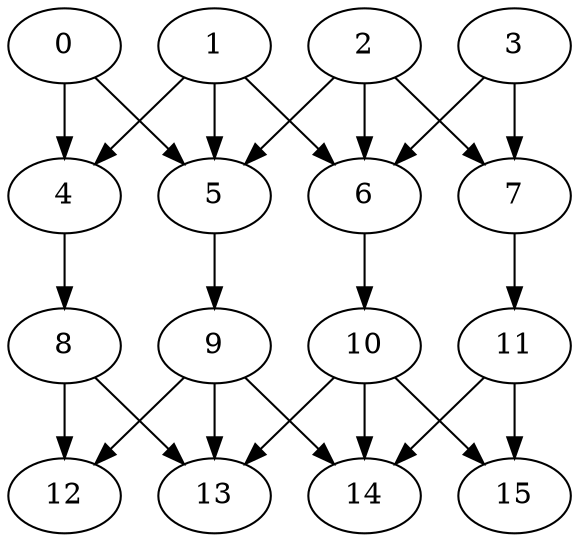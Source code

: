digraph Poisson2Dsample {
0 [kernel=copy];
4 [kernel=apply];
0 -> 4 [x=1];
5 [kernel=apply];
0 -> 5 [x=1];
1 [kernel=copy];
1 -> 4 [x=2];
1 -> 5 [x=2];
6 [kernel=apply];
1 -> 6 [x=2];
2 [kernel=copy];
2 -> 5 [x=3];
2 -> 6 [x=3];
7 [kernel=apply];
2 -> 7 [x=3];
3 [kernel=copy];
3 -> 6 [x=4];
3 -> 7 [x=4];
8 [kernel=copy];
4 -> 8 [x=1];
9 [kernel=copy];
5 -> 9 [x=2];
10 [kernel=copy];
6 -> 10 [x=3];
11 [kernel=copy];
7 -> 11 [x=4];
12 [kernel=apply];
8 -> 12 [x=1];
13 [kernel=apply];
8 -> 13 [x=1];
9 -> 12 [x=2];
9 -> 13 [x=2];
14 [kernel=apply];
9 -> 14 [x=2];
10 -> 13 [x=3];
10 -> 14 [x=3];
15 [kernel=apply];
10 -> 15 [x=3];
11 -> 14 [x=4];
11 -> 15 [x=4];
}
